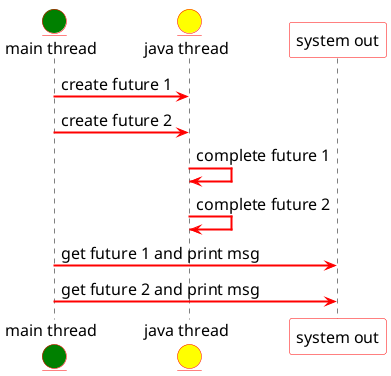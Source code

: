 @startuml
    skinparam {
        shadowing false
        defaultFontName Mark Pro
        defaultFontColor #black
        defaultFontSize 16
        defaultFontStyle bold
        ArrowColor #red
        ArrowThickness 2
        BorderColor #red
        EntityBorderColor #red
        ParticipantBorderColor #red
    }
    skinparam sequence {
        LifeLineBorderThickness 2
        LifeLineBorderColor #black
    }

    entity "main thread" as mt #green
    entity "java thread" as jt #yellow
    participant "system out" as so #white

    mt -> jt : create future 1
    mt -> jt : create future 2
    jt -> jt : complete future 1
    jt -> jt : complete future 2
    mt -> so : get future 1 and print msg
    mt -> so : get future 2 and print msg
@enduml